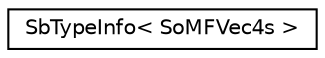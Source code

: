 digraph "Graphical Class Hierarchy"
{
 // LATEX_PDF_SIZE
  edge [fontname="Helvetica",fontsize="10",labelfontname="Helvetica",labelfontsize="10"];
  node [fontname="Helvetica",fontsize="10",shape=record];
  rankdir="LR";
  Node0 [label="SbTypeInfo\< SoMFVec4s \>",height=0.2,width=0.4,color="black", fillcolor="white", style="filled",URL="$structSbTypeInfo_3_01SoMFVec4s_01_4.html",tooltip=" "];
}
